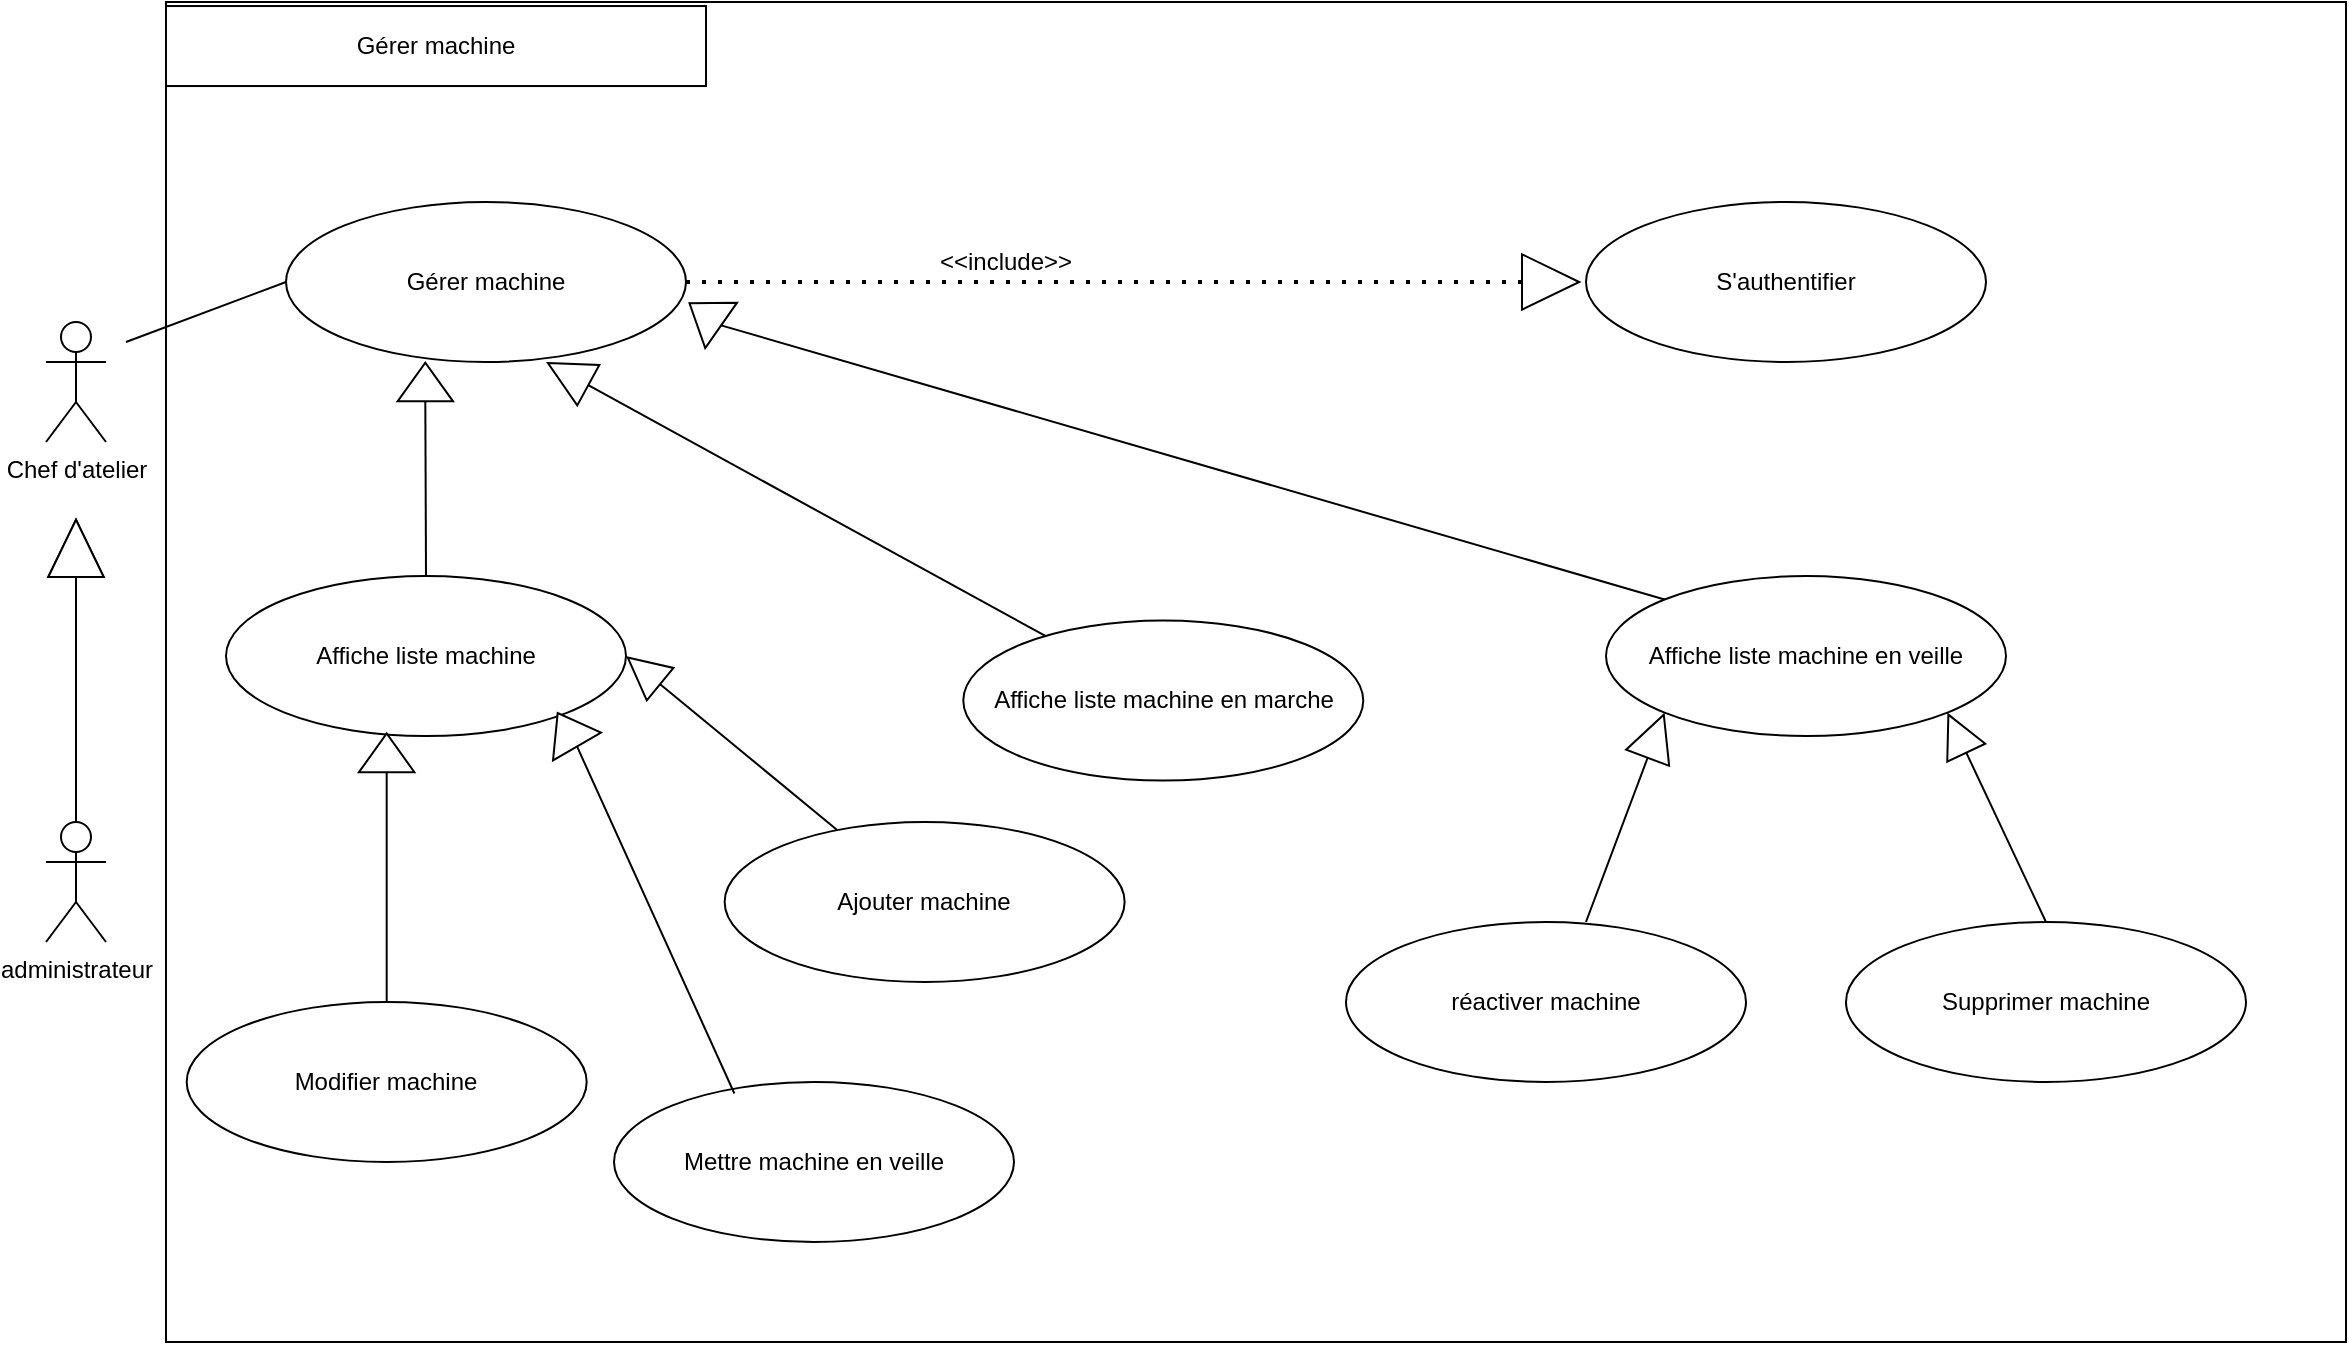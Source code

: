 <mxfile version="21.3.7" type="gitlab">
  <diagram name="Page-1" id="ZBr2NeBwEve-6yp4rQt4">
    <mxGraphModel dx="1839" dy="1051" grid="1" gridSize="10" guides="1" tooltips="1" connect="1" arrows="1" fold="1" page="1" pageScale="1" pageWidth="827" pageHeight="1169" math="0" shadow="0">
      <root>
        <mxCell id="0" />
        <mxCell id="1" parent="0" />
        <mxCell id="13F9OCscxFKruI6o0NbP-1" value="" style="rounded=0;whiteSpace=wrap;html=1;" parent="1" vertex="1">
          <mxGeometry x="120" y="150" width="1090" height="670" as="geometry" />
        </mxCell>
        <mxCell id="FOdYkTecCOvwK7rrkMjk-69" value="Chef d&#39;atelier" style="shape=umlActor;verticalLabelPosition=bottom;verticalAlign=top;html=1;outlineConnect=0;" vertex="1" parent="1">
          <mxGeometry x="60" y="310" width="30" height="60" as="geometry" />
        </mxCell>
        <mxCell id="FOdYkTecCOvwK7rrkMjk-70" value="administrateur" style="shape=umlActor;verticalLabelPosition=bottom;verticalAlign=top;html=1;outlineConnect=0;" vertex="1" parent="1">
          <mxGeometry x="60" y="560" width="30" height="60" as="geometry" />
        </mxCell>
        <mxCell id="FOdYkTecCOvwK7rrkMjk-71" value="Gérer machine" style="ellipse;whiteSpace=wrap;html=1;" vertex="1" parent="1">
          <mxGeometry x="180" y="250" width="200" height="80" as="geometry" />
        </mxCell>
        <mxCell id="FOdYkTecCOvwK7rrkMjk-72" value="" style="endArrow=none;html=1;rounded=0;entryX=0;entryY=0.5;entryDx=0;entryDy=0;" edge="1" parent="1" target="FOdYkTecCOvwK7rrkMjk-71">
          <mxGeometry width="50" height="50" relative="1" as="geometry">
            <mxPoint x="100" y="320" as="sourcePoint" />
            <mxPoint x="560" y="590" as="targetPoint" />
          </mxGeometry>
        </mxCell>
        <mxCell id="FOdYkTecCOvwK7rrkMjk-73" value="S&#39;authentifier" style="ellipse;whiteSpace=wrap;html=1;" vertex="1" parent="1">
          <mxGeometry x="830" y="250" width="200" height="80" as="geometry" />
        </mxCell>
        <mxCell id="FOdYkTecCOvwK7rrkMjk-74" style="rounded=0;orthogonalLoop=1;jettySize=auto;html=1;entryX=1;entryY=0.5;entryDx=0;entryDy=0;endArrow=block;endFill=0;endSize=20;" edge="1" parent="1" source="FOdYkTecCOvwK7rrkMjk-75" target="FOdYkTecCOvwK7rrkMjk-76">
          <mxGeometry relative="1" as="geometry" />
        </mxCell>
        <mxCell id="FOdYkTecCOvwK7rrkMjk-75" value="Ajouter machine" style="ellipse;whiteSpace=wrap;html=1;" vertex="1" parent="1">
          <mxGeometry x="399.32" y="560.0" width="200" height="80" as="geometry" />
        </mxCell>
        <mxCell id="FOdYkTecCOvwK7rrkMjk-76" value="Affiche liste machine" style="ellipse;whiteSpace=wrap;html=1;" vertex="1" parent="1">
          <mxGeometry x="150" y="437.02" width="200" height="80" as="geometry" />
        </mxCell>
        <mxCell id="FOdYkTecCOvwK7rrkMjk-77" value="" style="triangle;whiteSpace=wrap;html=1;rotation=-90;" vertex="1" parent="1">
          <mxGeometry x="60.68" y="409.31" width="28.64" height="27.71" as="geometry" />
        </mxCell>
        <mxCell id="FOdYkTecCOvwK7rrkMjk-78" value="" style="endArrow=none;html=1;rounded=0;exitX=0.5;exitY=0;exitDx=0;exitDy=0;exitPerimeter=0;entryX=0;entryY=0.5;entryDx=0;entryDy=0;" edge="1" parent="1" source="FOdYkTecCOvwK7rrkMjk-70" target="FOdYkTecCOvwK7rrkMjk-77">
          <mxGeometry width="50" height="50" relative="1" as="geometry">
            <mxPoint x="460" y="470" as="sourcePoint" />
            <mxPoint x="510" y="420" as="targetPoint" />
          </mxGeometry>
        </mxCell>
        <mxCell id="FOdYkTecCOvwK7rrkMjk-79" value="" style="triangle;whiteSpace=wrap;html=1;rotation=-90;" vertex="1" parent="1">
          <mxGeometry x="60.68" y="409.31" width="28.64" height="27.71" as="geometry" />
        </mxCell>
        <mxCell id="FOdYkTecCOvwK7rrkMjk-80" value="" style="triangle;whiteSpace=wrap;html=1;rotation=-90;" vertex="1" parent="1">
          <mxGeometry x="240" y="326.15" width="19.32" height="27.71" as="geometry" />
        </mxCell>
        <mxCell id="FOdYkTecCOvwK7rrkMjk-81" value="" style="triangle;whiteSpace=wrap;html=1;rotation=-145;" vertex="1" parent="1">
          <mxGeometry x="380" y="292.29" width="19.32" height="27.71" as="geometry" />
        </mxCell>
        <mxCell id="FOdYkTecCOvwK7rrkMjk-82" value="" style="endArrow=none;html=1;rounded=0;exitX=0.5;exitY=0;exitDx=0;exitDy=0;entryX=0;entryY=0.5;entryDx=0;entryDy=0;" edge="1" parent="1" source="FOdYkTecCOvwK7rrkMjk-76" target="FOdYkTecCOvwK7rrkMjk-80">
          <mxGeometry width="50" height="50" relative="1" as="geometry">
            <mxPoint x="510" y="530" as="sourcePoint" />
            <mxPoint x="560" y="480" as="targetPoint" />
          </mxGeometry>
        </mxCell>
        <mxCell id="FOdYkTecCOvwK7rrkMjk-83" value="Mettre machine en veille" style="ellipse;whiteSpace=wrap;html=1;" vertex="1" parent="1">
          <mxGeometry x="344" y="690" width="200" height="80" as="geometry" />
        </mxCell>
        <mxCell id="FOdYkTecCOvwK7rrkMjk-84" value="Modifier machine" style="ellipse;whiteSpace=wrap;html=1;" vertex="1" parent="1">
          <mxGeometry x="130.34" y="650" width="200" height="80" as="geometry" />
        </mxCell>
        <mxCell id="FOdYkTecCOvwK7rrkMjk-85" value="" style="endArrow=none;dashed=1;html=1;dashPattern=1 3;strokeWidth=2;rounded=0;exitX=1;exitY=0.5;exitDx=0;exitDy=0;entryX=0;entryY=0.5;entryDx=0;entryDy=0;" edge="1" parent="1" source="FOdYkTecCOvwK7rrkMjk-71" target="FOdYkTecCOvwK7rrkMjk-86">
          <mxGeometry width="50" height="50" relative="1" as="geometry">
            <mxPoint x="510" y="530" as="sourcePoint" />
            <mxPoint x="560" y="480" as="targetPoint" />
          </mxGeometry>
        </mxCell>
        <mxCell id="FOdYkTecCOvwK7rrkMjk-86" value="" style="triangle;whiteSpace=wrap;html=1;rotation=0;" vertex="1" parent="1">
          <mxGeometry x="798" y="276.14" width="28.64" height="27.71" as="geometry" />
        </mxCell>
        <mxCell id="FOdYkTecCOvwK7rrkMjk-87" value="&amp;lt;&amp;lt;include&amp;gt;&amp;gt;" style="text;html=1;strokeColor=none;fillColor=none;align=center;verticalAlign=middle;whiteSpace=wrap;rounded=0;" vertex="1" parent="1">
          <mxGeometry x="520" y="270" width="40" height="20" as="geometry" />
        </mxCell>
        <mxCell id="FOdYkTecCOvwK7rrkMjk-88" value="" style="triangle;whiteSpace=wrap;html=1;rotation=-120;" vertex="1" parent="1">
          <mxGeometry x="311.02" y="500" width="19.32" height="27.71" as="geometry" />
        </mxCell>
        <mxCell id="FOdYkTecCOvwK7rrkMjk-89" value="" style="triangle;whiteSpace=wrap;html=1;rotation=-90;" vertex="1" parent="1">
          <mxGeometry x="220.68" y="511.56" width="19.32" height="27.71" as="geometry" />
        </mxCell>
        <mxCell id="FOdYkTecCOvwK7rrkMjk-90" value="" style="endArrow=none;html=1;rounded=0;entryX=0;entryY=0.5;entryDx=0;entryDy=0;exitX=0.301;exitY=0.072;exitDx=0;exitDy=0;exitPerimeter=0;" edge="1" parent="1" source="FOdYkTecCOvwK7rrkMjk-83" target="FOdYkTecCOvwK7rrkMjk-88">
          <mxGeometry width="50" height="50" relative="1" as="geometry">
            <mxPoint x="510" y="740" as="sourcePoint" />
            <mxPoint x="560" y="690" as="targetPoint" />
          </mxGeometry>
        </mxCell>
        <mxCell id="FOdYkTecCOvwK7rrkMjk-91" value="" style="endArrow=none;html=1;rounded=0;entryX=0;entryY=0.5;entryDx=0;entryDy=0;exitX=0.5;exitY=0;exitDx=0;exitDy=0;" edge="1" parent="1" source="FOdYkTecCOvwK7rrkMjk-84" target="FOdYkTecCOvwK7rrkMjk-89">
          <mxGeometry width="50" height="50" relative="1" as="geometry">
            <mxPoint x="490" y="726" as="sourcePoint" />
            <mxPoint x="395" y="633" as="targetPoint" />
          </mxGeometry>
        </mxCell>
        <mxCell id="FOdYkTecCOvwK7rrkMjk-92" value="Gérer machine" style="rounded=0;whiteSpace=wrap;html=1;" vertex="1" parent="1">
          <mxGeometry x="120" y="152.02" width="270" height="40" as="geometry" />
        </mxCell>
        <mxCell id="FOdYkTecCOvwK7rrkMjk-93" value="Affiche liste machine en veille" style="ellipse;whiteSpace=wrap;html=1;" vertex="1" parent="1">
          <mxGeometry x="840" y="437.02" width="200" height="80" as="geometry" />
        </mxCell>
        <mxCell id="FOdYkTecCOvwK7rrkMjk-94" value="réactiver machine" style="ellipse;whiteSpace=wrap;html=1;" vertex="1" parent="1">
          <mxGeometry x="710.0" y="610" width="200" height="80" as="geometry" />
        </mxCell>
        <mxCell id="FOdYkTecCOvwK7rrkMjk-95" value="" style="endArrow=none;html=1;rounded=0;entryX=0;entryY=0.5;entryDx=0;entryDy=0;exitX=0;exitY=0;exitDx=0;exitDy=0;" edge="1" parent="1" source="FOdYkTecCOvwK7rrkMjk-93" target="FOdYkTecCOvwK7rrkMjk-81">
          <mxGeometry width="50" height="50" relative="1" as="geometry">
            <mxPoint x="614" y="447" as="sourcePoint" />
            <mxPoint x="458" y="353" as="targetPoint" />
          </mxGeometry>
        </mxCell>
        <mxCell id="FOdYkTecCOvwK7rrkMjk-96" value="Supprimer machine" style="ellipse;whiteSpace=wrap;html=1;" vertex="1" parent="1">
          <mxGeometry x="960.0" y="610" width="200" height="80" as="geometry" />
        </mxCell>
        <mxCell id="FOdYkTecCOvwK7rrkMjk-97" style="rounded=0;orthogonalLoop=1;jettySize=auto;html=1;endArrow=block;endFill=0;endSize=22;" edge="1" parent="1" source="FOdYkTecCOvwK7rrkMjk-98">
          <mxGeometry relative="1" as="geometry">
            <mxPoint x="310" y="330" as="targetPoint" />
          </mxGeometry>
        </mxCell>
        <mxCell id="FOdYkTecCOvwK7rrkMjk-98" value="Affiche liste machine en marche" style="ellipse;whiteSpace=wrap;html=1;" vertex="1" parent="1">
          <mxGeometry x="518.64" y="459.27" width="200" height="80" as="geometry" />
        </mxCell>
        <mxCell id="FOdYkTecCOvwK7rrkMjk-99" style="rounded=0;orthogonalLoop=1;jettySize=auto;html=1;entryX=1;entryY=1;entryDx=0;entryDy=0;endArrow=block;endFill=0;endSize=20;exitX=0.5;exitY=0;exitDx=0;exitDy=0;" edge="1" parent="1" source="FOdYkTecCOvwK7rrkMjk-96" target="FOdYkTecCOvwK7rrkMjk-93">
          <mxGeometry relative="1" as="geometry">
            <mxPoint x="465" y="574" as="sourcePoint" />
            <mxPoint x="360" y="487" as="targetPoint" />
          </mxGeometry>
        </mxCell>
        <mxCell id="FOdYkTecCOvwK7rrkMjk-100" style="rounded=0;orthogonalLoop=1;jettySize=auto;html=1;entryX=0;entryY=1;entryDx=0;entryDy=0;endArrow=block;endFill=0;endSize=22;" edge="1" parent="1" target="FOdYkTecCOvwK7rrkMjk-93">
          <mxGeometry relative="1" as="geometry">
            <mxPoint x="830" y="610" as="sourcePoint" />
            <mxPoint x="370" y="497" as="targetPoint" />
          </mxGeometry>
        </mxCell>
      </root>
    </mxGraphModel>
  </diagram>
</mxfile>
